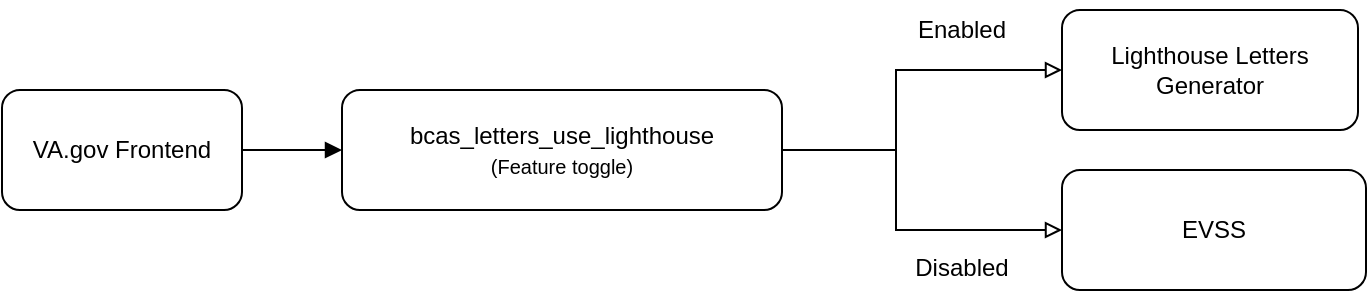 <mxfile version="24.0.7" type="device">
  <diagram id="C5RBs43oDa-KdzZeNtuy" name="Page-1">
    <mxGraphModel dx="958" dy="1316" grid="0" gridSize="10" guides="1" tooltips="1" connect="1" arrows="1" fold="1" page="1" pageScale="1" pageWidth="827" pageHeight="1169" math="0" shadow="0">
      <root>
        <mxCell id="WIyWlLk6GJQsqaUBKTNV-0" />
        <mxCell id="WIyWlLk6GJQsqaUBKTNV-1" parent="WIyWlLk6GJQsqaUBKTNV-0" />
        <mxCell id="AQDEDZSOGcC9H5lW4dlP-2" value="" style="edgeStyle=orthogonalEdgeStyle;rounded=0;orthogonalLoop=1;jettySize=auto;html=1;endArrow=block;endFill=1;" parent="WIyWlLk6GJQsqaUBKTNV-1" source="AQDEDZSOGcC9H5lW4dlP-0" target="AQDEDZSOGcC9H5lW4dlP-1" edge="1">
          <mxGeometry relative="1" as="geometry" />
        </mxCell>
        <mxCell id="AQDEDZSOGcC9H5lW4dlP-0" value="VA.gov Frontend" style="rounded=1;whiteSpace=wrap;html=1;" parent="WIyWlLk6GJQsqaUBKTNV-1" vertex="1">
          <mxGeometry x="80" y="110" width="120" height="60" as="geometry" />
        </mxCell>
        <mxCell id="AQDEDZSOGcC9H5lW4dlP-14" style="edgeStyle=orthogonalEdgeStyle;rounded=0;orthogonalLoop=1;jettySize=auto;html=1;entryX=0;entryY=0.5;entryDx=0;entryDy=0;endArrow=block;endFill=0;" parent="WIyWlLk6GJQsqaUBKTNV-1" source="AQDEDZSOGcC9H5lW4dlP-1" target="AQDEDZSOGcC9H5lW4dlP-3" edge="1">
          <mxGeometry relative="1" as="geometry">
            <Array as="points">
              <mxPoint x="527" y="140" />
              <mxPoint x="527" y="100" />
            </Array>
          </mxGeometry>
        </mxCell>
        <mxCell id="AQDEDZSOGcC9H5lW4dlP-15" style="edgeStyle=orthogonalEdgeStyle;rounded=0;orthogonalLoop=1;jettySize=auto;html=1;entryX=0;entryY=0.5;entryDx=0;entryDy=0;endArrow=block;endFill=0;" parent="WIyWlLk6GJQsqaUBKTNV-1" source="AQDEDZSOGcC9H5lW4dlP-1" target="AQDEDZSOGcC9H5lW4dlP-4" edge="1">
          <mxGeometry relative="1" as="geometry">
            <Array as="points">
              <mxPoint x="527" y="140" />
              <mxPoint x="527" y="180" />
            </Array>
          </mxGeometry>
        </mxCell>
        <mxCell id="AQDEDZSOGcC9H5lW4dlP-1" value="&lt;div&gt;&lt;font style=&quot;font-size: 12px;&quot;&gt;bcas_letters_use_lighthouse&lt;/font&gt;&lt;/div&gt;&lt;div&gt;&lt;font style=&quot;font-size: 10px;&quot;&gt;(Feature toggle)&lt;/font&gt;&lt;/div&gt;" style="rounded=1;whiteSpace=wrap;html=1;" parent="WIyWlLk6GJQsqaUBKTNV-1" vertex="1">
          <mxGeometry x="250" y="110" width="220" height="60" as="geometry" />
        </mxCell>
        <mxCell id="AQDEDZSOGcC9H5lW4dlP-3" value="Lighthouse Letters Generator" style="rounded=1;whiteSpace=wrap;html=1;" parent="WIyWlLk6GJQsqaUBKTNV-1" vertex="1">
          <mxGeometry x="610" y="70" width="148" height="60" as="geometry" />
        </mxCell>
        <mxCell id="AQDEDZSOGcC9H5lW4dlP-4" value="EVSS" style="rounded=1;whiteSpace=wrap;html=1;" parent="WIyWlLk6GJQsqaUBKTNV-1" vertex="1">
          <mxGeometry x="610" y="150" width="152" height="60" as="geometry" />
        </mxCell>
        <mxCell id="AQDEDZSOGcC9H5lW4dlP-8" value="Enabled" style="text;html=1;align=center;verticalAlign=middle;whiteSpace=wrap;rounded=0;" parent="WIyWlLk6GJQsqaUBKTNV-1" vertex="1">
          <mxGeometry x="530" y="65" width="60" height="30" as="geometry" />
        </mxCell>
        <mxCell id="AQDEDZSOGcC9H5lW4dlP-10" value="Disabled" style="text;html=1;align=center;verticalAlign=middle;whiteSpace=wrap;rounded=0;" parent="WIyWlLk6GJQsqaUBKTNV-1" vertex="1">
          <mxGeometry x="530" y="184" width="60" height="30" as="geometry" />
        </mxCell>
      </root>
    </mxGraphModel>
  </diagram>
</mxfile>
